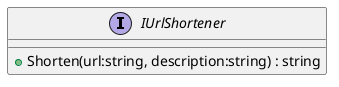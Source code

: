 @startuml
interface IUrlShortener {
    + Shorten(url:string, description:string) : string
}
@enduml
